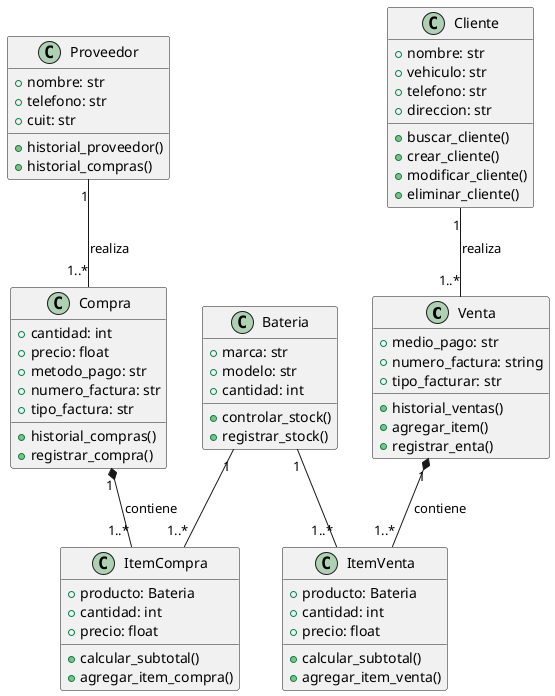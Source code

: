 @startuml
class Venta {
  + medio_pago: str
  + numero_factura: string
  + tipo_facturar: str
  + historial_ventas()
  + agregar_item()
  + registrar_enta()
}

class Bateria {
  + marca: str
  + modelo: str
  + cantidad: int
  + controlar_stock()
  + registrar_stock()
}

class ItemCompra {
  + producto: Bateria
  + cantidad: int
  + precio: float
  + calcular_subtotal()
  + agregar_item_compra()
}

class Cliente {
  + nombre: str
  + vehiculo: str
  + telefono: str
  + direccion: str
  + buscar_cliente()
  + crear_cliente()
  + modificar_cliente()
  + eliminar_cliente()
}

class Compra {
  + cantidad: int
  + precio: float
  + metodo_pago: str
  + numero_factura: str
  + tipo_factura: str
  + historial_compras()
  + registrar_compra()
}

class Proveedor {
  + nombre: str
  + telefono: str
  + cuit: str
  + historial_proveedor()
  + historial_compras()
}

class ItemVenta {
  + producto: Bateria
  + cantidad: int
  + precio: float
  + calcular_subtotal()
  + agregar_item_venta()
}

Venta "1" *-- "1..*" ItemVenta : contiene
Compra "1" *-- "1..*" ItemCompra : contiene
Bateria "1" -- "1..*" ItemCompra
Bateria "1" -- "1..*" ItemVenta
Cliente "1" -- "1..*" Venta : realiza
Proveedor "1" -- "1..*" Compra : realiza
@enduml